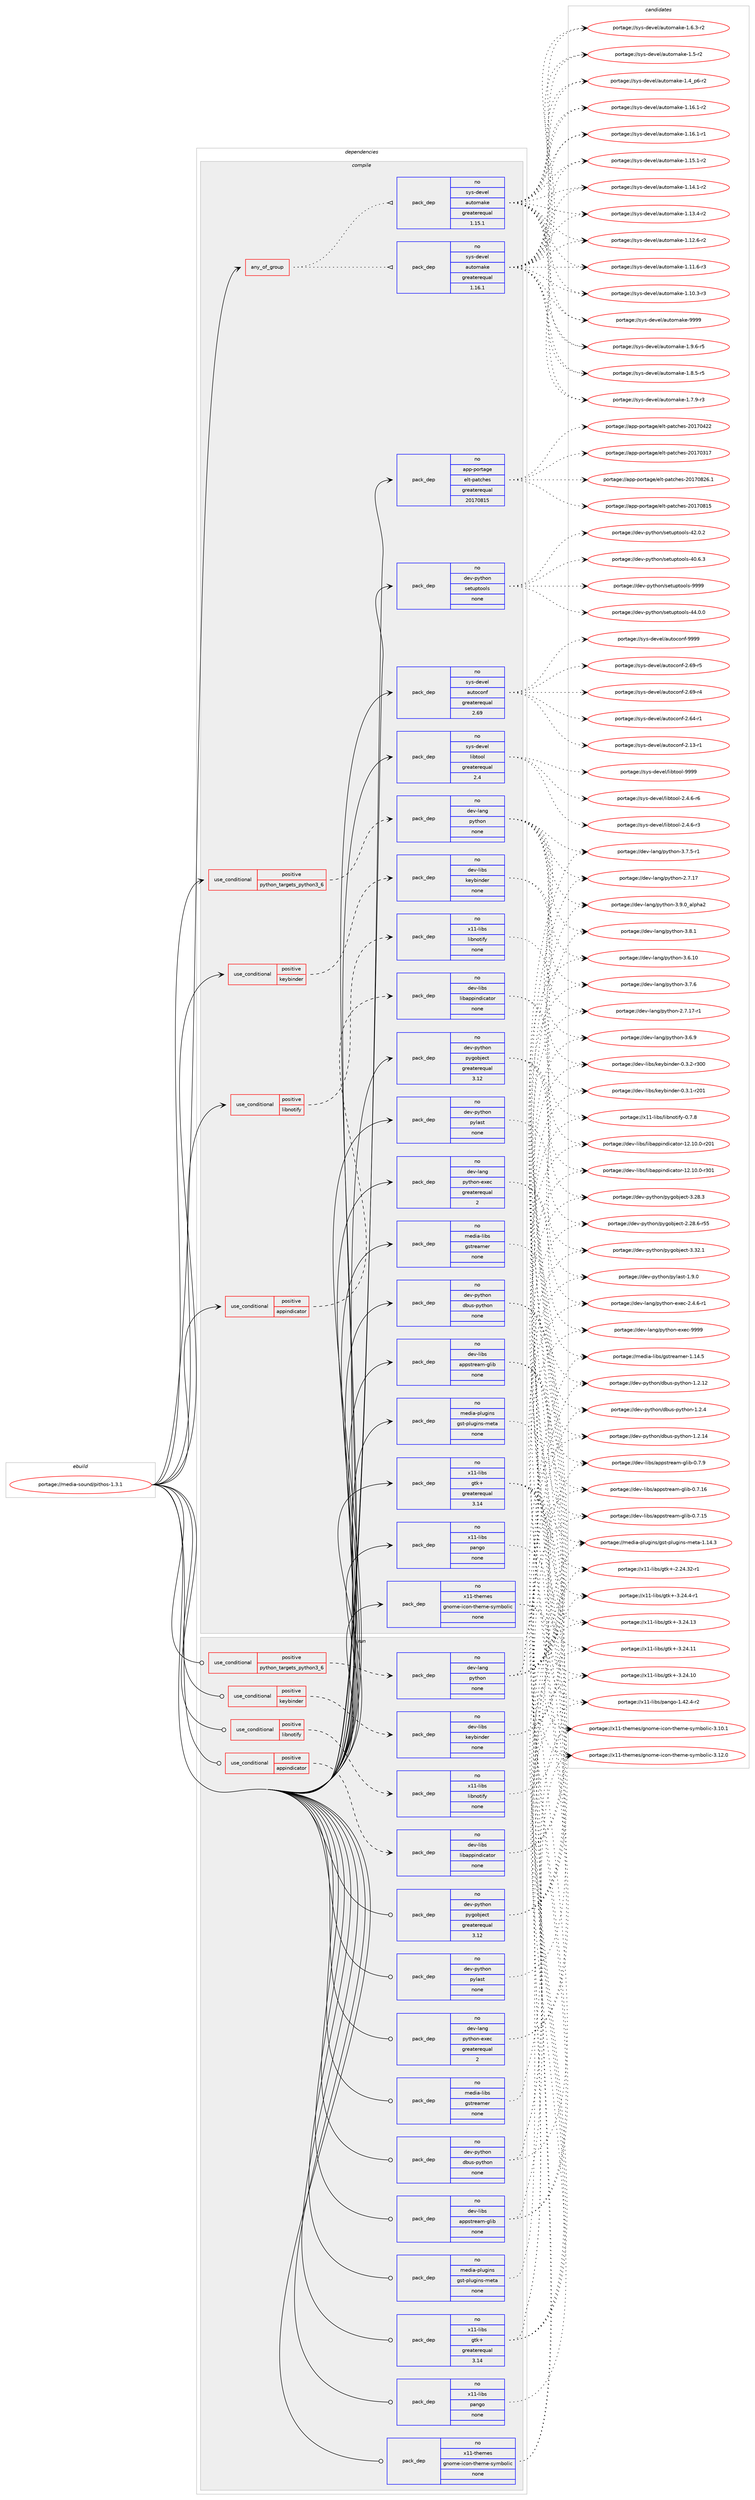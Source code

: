 digraph prolog {

# *************
# Graph options
# *************

newrank=true;
concentrate=true;
compound=true;
graph [rankdir=LR,fontname=Helvetica,fontsize=10,ranksep=1.5];#, ranksep=2.5, nodesep=0.2];
edge  [arrowhead=vee];
node  [fontname=Helvetica,fontsize=10];

# **********
# The ebuild
# **********

subgraph cluster_leftcol {
color=gray;
label=<<i>ebuild</i>>;
id [label="portage://media-sound/pithos-1.3.1", color=red, width=4, href="../media-sound/pithos-1.3.1.svg"];
}

# ****************
# The dependencies
# ****************

subgraph cluster_midcol {
color=gray;
label=<<i>dependencies</i>>;
subgraph cluster_compile {
fillcolor="#eeeeee";
style=filled;
label=<<i>compile</i>>;
subgraph any2759 {
dependency188272 [label=<<TABLE BORDER="0" CELLBORDER="1" CELLSPACING="0" CELLPADDING="4"><TR><TD CELLPADDING="10">any_of_group</TD></TR></TABLE>>, shape=none, color=red];subgraph pack142827 {
dependency188273 [label=<<TABLE BORDER="0" CELLBORDER="1" CELLSPACING="0" CELLPADDING="4" WIDTH="220"><TR><TD ROWSPAN="6" CELLPADDING="30">pack_dep</TD></TR><TR><TD WIDTH="110">no</TD></TR><TR><TD>sys-devel</TD></TR><TR><TD>automake</TD></TR><TR><TD>greaterequal</TD></TR><TR><TD>1.16.1</TD></TR></TABLE>>, shape=none, color=blue];
}
dependency188272:e -> dependency188273:w [weight=20,style="dotted",arrowhead="oinv"];
subgraph pack142828 {
dependency188274 [label=<<TABLE BORDER="0" CELLBORDER="1" CELLSPACING="0" CELLPADDING="4" WIDTH="220"><TR><TD ROWSPAN="6" CELLPADDING="30">pack_dep</TD></TR><TR><TD WIDTH="110">no</TD></TR><TR><TD>sys-devel</TD></TR><TR><TD>automake</TD></TR><TR><TD>greaterequal</TD></TR><TR><TD>1.15.1</TD></TR></TABLE>>, shape=none, color=blue];
}
dependency188272:e -> dependency188274:w [weight=20,style="dotted",arrowhead="oinv"];
}
id:e -> dependency188272:w [weight=20,style="solid",arrowhead="vee"];
subgraph cond42536 {
dependency188275 [label=<<TABLE BORDER="0" CELLBORDER="1" CELLSPACING="0" CELLPADDING="4"><TR><TD ROWSPAN="3" CELLPADDING="10">use_conditional</TD></TR><TR><TD>positive</TD></TR><TR><TD>appindicator</TD></TR></TABLE>>, shape=none, color=red];
subgraph pack142829 {
dependency188276 [label=<<TABLE BORDER="0" CELLBORDER="1" CELLSPACING="0" CELLPADDING="4" WIDTH="220"><TR><TD ROWSPAN="6" CELLPADDING="30">pack_dep</TD></TR><TR><TD WIDTH="110">no</TD></TR><TR><TD>dev-libs</TD></TR><TR><TD>libappindicator</TD></TR><TR><TD>none</TD></TR><TR><TD></TD></TR></TABLE>>, shape=none, color=blue];
}
dependency188275:e -> dependency188276:w [weight=20,style="dashed",arrowhead="vee"];
}
id:e -> dependency188275:w [weight=20,style="solid",arrowhead="vee"];
subgraph cond42537 {
dependency188277 [label=<<TABLE BORDER="0" CELLBORDER="1" CELLSPACING="0" CELLPADDING="4"><TR><TD ROWSPAN="3" CELLPADDING="10">use_conditional</TD></TR><TR><TD>positive</TD></TR><TR><TD>keybinder</TD></TR></TABLE>>, shape=none, color=red];
subgraph pack142830 {
dependency188278 [label=<<TABLE BORDER="0" CELLBORDER="1" CELLSPACING="0" CELLPADDING="4" WIDTH="220"><TR><TD ROWSPAN="6" CELLPADDING="30">pack_dep</TD></TR><TR><TD WIDTH="110">no</TD></TR><TR><TD>dev-libs</TD></TR><TR><TD>keybinder</TD></TR><TR><TD>none</TD></TR><TR><TD></TD></TR></TABLE>>, shape=none, color=blue];
}
dependency188277:e -> dependency188278:w [weight=20,style="dashed",arrowhead="vee"];
}
id:e -> dependency188277:w [weight=20,style="solid",arrowhead="vee"];
subgraph cond42538 {
dependency188279 [label=<<TABLE BORDER="0" CELLBORDER="1" CELLSPACING="0" CELLPADDING="4"><TR><TD ROWSPAN="3" CELLPADDING="10">use_conditional</TD></TR><TR><TD>positive</TD></TR><TR><TD>libnotify</TD></TR></TABLE>>, shape=none, color=red];
subgraph pack142831 {
dependency188280 [label=<<TABLE BORDER="0" CELLBORDER="1" CELLSPACING="0" CELLPADDING="4" WIDTH="220"><TR><TD ROWSPAN="6" CELLPADDING="30">pack_dep</TD></TR><TR><TD WIDTH="110">no</TD></TR><TR><TD>x11-libs</TD></TR><TR><TD>libnotify</TD></TR><TR><TD>none</TD></TR><TR><TD></TD></TR></TABLE>>, shape=none, color=blue];
}
dependency188279:e -> dependency188280:w [weight=20,style="dashed",arrowhead="vee"];
}
id:e -> dependency188279:w [weight=20,style="solid",arrowhead="vee"];
subgraph cond42539 {
dependency188281 [label=<<TABLE BORDER="0" CELLBORDER="1" CELLSPACING="0" CELLPADDING="4"><TR><TD ROWSPAN="3" CELLPADDING="10">use_conditional</TD></TR><TR><TD>positive</TD></TR><TR><TD>python_targets_python3_6</TD></TR></TABLE>>, shape=none, color=red];
subgraph pack142832 {
dependency188282 [label=<<TABLE BORDER="0" CELLBORDER="1" CELLSPACING="0" CELLPADDING="4" WIDTH="220"><TR><TD ROWSPAN="6" CELLPADDING="30">pack_dep</TD></TR><TR><TD WIDTH="110">no</TD></TR><TR><TD>dev-lang</TD></TR><TR><TD>python</TD></TR><TR><TD>none</TD></TR><TR><TD></TD></TR></TABLE>>, shape=none, color=blue];
}
dependency188281:e -> dependency188282:w [weight=20,style="dashed",arrowhead="vee"];
}
id:e -> dependency188281:w [weight=20,style="solid",arrowhead="vee"];
subgraph pack142833 {
dependency188283 [label=<<TABLE BORDER="0" CELLBORDER="1" CELLSPACING="0" CELLPADDING="4" WIDTH="220"><TR><TD ROWSPAN="6" CELLPADDING="30">pack_dep</TD></TR><TR><TD WIDTH="110">no</TD></TR><TR><TD>app-portage</TD></TR><TR><TD>elt-patches</TD></TR><TR><TD>greaterequal</TD></TR><TR><TD>20170815</TD></TR></TABLE>>, shape=none, color=blue];
}
id:e -> dependency188283:w [weight=20,style="solid",arrowhead="vee"];
subgraph pack142834 {
dependency188284 [label=<<TABLE BORDER="0" CELLBORDER="1" CELLSPACING="0" CELLPADDING="4" WIDTH="220"><TR><TD ROWSPAN="6" CELLPADDING="30">pack_dep</TD></TR><TR><TD WIDTH="110">no</TD></TR><TR><TD>dev-lang</TD></TR><TR><TD>python-exec</TD></TR><TR><TD>greaterequal</TD></TR><TR><TD>2</TD></TR></TABLE>>, shape=none, color=blue];
}
id:e -> dependency188284:w [weight=20,style="solid",arrowhead="vee"];
subgraph pack142835 {
dependency188285 [label=<<TABLE BORDER="0" CELLBORDER="1" CELLSPACING="0" CELLPADDING="4" WIDTH="220"><TR><TD ROWSPAN="6" CELLPADDING="30">pack_dep</TD></TR><TR><TD WIDTH="110">no</TD></TR><TR><TD>dev-libs</TD></TR><TR><TD>appstream-glib</TD></TR><TR><TD>none</TD></TR><TR><TD></TD></TR></TABLE>>, shape=none, color=blue];
}
id:e -> dependency188285:w [weight=20,style="solid",arrowhead="vee"];
subgraph pack142836 {
dependency188286 [label=<<TABLE BORDER="0" CELLBORDER="1" CELLSPACING="0" CELLPADDING="4" WIDTH="220"><TR><TD ROWSPAN="6" CELLPADDING="30">pack_dep</TD></TR><TR><TD WIDTH="110">no</TD></TR><TR><TD>dev-python</TD></TR><TR><TD>dbus-python</TD></TR><TR><TD>none</TD></TR><TR><TD></TD></TR></TABLE>>, shape=none, color=blue];
}
id:e -> dependency188286:w [weight=20,style="solid",arrowhead="vee"];
subgraph pack142837 {
dependency188287 [label=<<TABLE BORDER="0" CELLBORDER="1" CELLSPACING="0" CELLPADDING="4" WIDTH="220"><TR><TD ROWSPAN="6" CELLPADDING="30">pack_dep</TD></TR><TR><TD WIDTH="110">no</TD></TR><TR><TD>dev-python</TD></TR><TR><TD>pygobject</TD></TR><TR><TD>greaterequal</TD></TR><TR><TD>3.12</TD></TR></TABLE>>, shape=none, color=blue];
}
id:e -> dependency188287:w [weight=20,style="solid",arrowhead="vee"];
subgraph pack142838 {
dependency188288 [label=<<TABLE BORDER="0" CELLBORDER="1" CELLSPACING="0" CELLPADDING="4" WIDTH="220"><TR><TD ROWSPAN="6" CELLPADDING="30">pack_dep</TD></TR><TR><TD WIDTH="110">no</TD></TR><TR><TD>dev-python</TD></TR><TR><TD>pylast</TD></TR><TR><TD>none</TD></TR><TR><TD></TD></TR></TABLE>>, shape=none, color=blue];
}
id:e -> dependency188288:w [weight=20,style="solid",arrowhead="vee"];
subgraph pack142839 {
dependency188289 [label=<<TABLE BORDER="0" CELLBORDER="1" CELLSPACING="0" CELLPADDING="4" WIDTH="220"><TR><TD ROWSPAN="6" CELLPADDING="30">pack_dep</TD></TR><TR><TD WIDTH="110">no</TD></TR><TR><TD>dev-python</TD></TR><TR><TD>setuptools</TD></TR><TR><TD>none</TD></TR><TR><TD></TD></TR></TABLE>>, shape=none, color=blue];
}
id:e -> dependency188289:w [weight=20,style="solid",arrowhead="vee"];
subgraph pack142840 {
dependency188290 [label=<<TABLE BORDER="0" CELLBORDER="1" CELLSPACING="0" CELLPADDING="4" WIDTH="220"><TR><TD ROWSPAN="6" CELLPADDING="30">pack_dep</TD></TR><TR><TD WIDTH="110">no</TD></TR><TR><TD>media-libs</TD></TR><TR><TD>gstreamer</TD></TR><TR><TD>none</TD></TR><TR><TD></TD></TR></TABLE>>, shape=none, color=blue];
}
id:e -> dependency188290:w [weight=20,style="solid",arrowhead="vee"];
subgraph pack142841 {
dependency188291 [label=<<TABLE BORDER="0" CELLBORDER="1" CELLSPACING="0" CELLPADDING="4" WIDTH="220"><TR><TD ROWSPAN="6" CELLPADDING="30">pack_dep</TD></TR><TR><TD WIDTH="110">no</TD></TR><TR><TD>media-plugins</TD></TR><TR><TD>gst-plugins-meta</TD></TR><TR><TD>none</TD></TR><TR><TD></TD></TR></TABLE>>, shape=none, color=blue];
}
id:e -> dependency188291:w [weight=20,style="solid",arrowhead="vee"];
subgraph pack142842 {
dependency188292 [label=<<TABLE BORDER="0" CELLBORDER="1" CELLSPACING="0" CELLPADDING="4" WIDTH="220"><TR><TD ROWSPAN="6" CELLPADDING="30">pack_dep</TD></TR><TR><TD WIDTH="110">no</TD></TR><TR><TD>sys-devel</TD></TR><TR><TD>autoconf</TD></TR><TR><TD>greaterequal</TD></TR><TR><TD>2.69</TD></TR></TABLE>>, shape=none, color=blue];
}
id:e -> dependency188292:w [weight=20,style="solid",arrowhead="vee"];
subgraph pack142843 {
dependency188293 [label=<<TABLE BORDER="0" CELLBORDER="1" CELLSPACING="0" CELLPADDING="4" WIDTH="220"><TR><TD ROWSPAN="6" CELLPADDING="30">pack_dep</TD></TR><TR><TD WIDTH="110">no</TD></TR><TR><TD>sys-devel</TD></TR><TR><TD>libtool</TD></TR><TR><TD>greaterequal</TD></TR><TR><TD>2.4</TD></TR></TABLE>>, shape=none, color=blue];
}
id:e -> dependency188293:w [weight=20,style="solid",arrowhead="vee"];
subgraph pack142844 {
dependency188294 [label=<<TABLE BORDER="0" CELLBORDER="1" CELLSPACING="0" CELLPADDING="4" WIDTH="220"><TR><TD ROWSPAN="6" CELLPADDING="30">pack_dep</TD></TR><TR><TD WIDTH="110">no</TD></TR><TR><TD>x11-libs</TD></TR><TR><TD>gtk+</TD></TR><TR><TD>greaterequal</TD></TR><TR><TD>3.14</TD></TR></TABLE>>, shape=none, color=blue];
}
id:e -> dependency188294:w [weight=20,style="solid",arrowhead="vee"];
subgraph pack142845 {
dependency188295 [label=<<TABLE BORDER="0" CELLBORDER="1" CELLSPACING="0" CELLPADDING="4" WIDTH="220"><TR><TD ROWSPAN="6" CELLPADDING="30">pack_dep</TD></TR><TR><TD WIDTH="110">no</TD></TR><TR><TD>x11-libs</TD></TR><TR><TD>pango</TD></TR><TR><TD>none</TD></TR><TR><TD></TD></TR></TABLE>>, shape=none, color=blue];
}
id:e -> dependency188295:w [weight=20,style="solid",arrowhead="vee"];
subgraph pack142846 {
dependency188296 [label=<<TABLE BORDER="0" CELLBORDER="1" CELLSPACING="0" CELLPADDING="4" WIDTH="220"><TR><TD ROWSPAN="6" CELLPADDING="30">pack_dep</TD></TR><TR><TD WIDTH="110">no</TD></TR><TR><TD>x11-themes</TD></TR><TR><TD>gnome-icon-theme-symbolic</TD></TR><TR><TD>none</TD></TR><TR><TD></TD></TR></TABLE>>, shape=none, color=blue];
}
id:e -> dependency188296:w [weight=20,style="solid",arrowhead="vee"];
}
subgraph cluster_compileandrun {
fillcolor="#eeeeee";
style=filled;
label=<<i>compile and run</i>>;
}
subgraph cluster_run {
fillcolor="#eeeeee";
style=filled;
label=<<i>run</i>>;
subgraph cond42540 {
dependency188297 [label=<<TABLE BORDER="0" CELLBORDER="1" CELLSPACING="0" CELLPADDING="4"><TR><TD ROWSPAN="3" CELLPADDING="10">use_conditional</TD></TR><TR><TD>positive</TD></TR><TR><TD>appindicator</TD></TR></TABLE>>, shape=none, color=red];
subgraph pack142847 {
dependency188298 [label=<<TABLE BORDER="0" CELLBORDER="1" CELLSPACING="0" CELLPADDING="4" WIDTH="220"><TR><TD ROWSPAN="6" CELLPADDING="30">pack_dep</TD></TR><TR><TD WIDTH="110">no</TD></TR><TR><TD>dev-libs</TD></TR><TR><TD>libappindicator</TD></TR><TR><TD>none</TD></TR><TR><TD></TD></TR></TABLE>>, shape=none, color=blue];
}
dependency188297:e -> dependency188298:w [weight=20,style="dashed",arrowhead="vee"];
}
id:e -> dependency188297:w [weight=20,style="solid",arrowhead="odot"];
subgraph cond42541 {
dependency188299 [label=<<TABLE BORDER="0" CELLBORDER="1" CELLSPACING="0" CELLPADDING="4"><TR><TD ROWSPAN="3" CELLPADDING="10">use_conditional</TD></TR><TR><TD>positive</TD></TR><TR><TD>keybinder</TD></TR></TABLE>>, shape=none, color=red];
subgraph pack142848 {
dependency188300 [label=<<TABLE BORDER="0" CELLBORDER="1" CELLSPACING="0" CELLPADDING="4" WIDTH="220"><TR><TD ROWSPAN="6" CELLPADDING="30">pack_dep</TD></TR><TR><TD WIDTH="110">no</TD></TR><TR><TD>dev-libs</TD></TR><TR><TD>keybinder</TD></TR><TR><TD>none</TD></TR><TR><TD></TD></TR></TABLE>>, shape=none, color=blue];
}
dependency188299:e -> dependency188300:w [weight=20,style="dashed",arrowhead="vee"];
}
id:e -> dependency188299:w [weight=20,style="solid",arrowhead="odot"];
subgraph cond42542 {
dependency188301 [label=<<TABLE BORDER="0" CELLBORDER="1" CELLSPACING="0" CELLPADDING="4"><TR><TD ROWSPAN="3" CELLPADDING="10">use_conditional</TD></TR><TR><TD>positive</TD></TR><TR><TD>libnotify</TD></TR></TABLE>>, shape=none, color=red];
subgraph pack142849 {
dependency188302 [label=<<TABLE BORDER="0" CELLBORDER="1" CELLSPACING="0" CELLPADDING="4" WIDTH="220"><TR><TD ROWSPAN="6" CELLPADDING="30">pack_dep</TD></TR><TR><TD WIDTH="110">no</TD></TR><TR><TD>x11-libs</TD></TR><TR><TD>libnotify</TD></TR><TR><TD>none</TD></TR><TR><TD></TD></TR></TABLE>>, shape=none, color=blue];
}
dependency188301:e -> dependency188302:w [weight=20,style="dashed",arrowhead="vee"];
}
id:e -> dependency188301:w [weight=20,style="solid",arrowhead="odot"];
subgraph cond42543 {
dependency188303 [label=<<TABLE BORDER="0" CELLBORDER="1" CELLSPACING="0" CELLPADDING="4"><TR><TD ROWSPAN="3" CELLPADDING="10">use_conditional</TD></TR><TR><TD>positive</TD></TR><TR><TD>python_targets_python3_6</TD></TR></TABLE>>, shape=none, color=red];
subgraph pack142850 {
dependency188304 [label=<<TABLE BORDER="0" CELLBORDER="1" CELLSPACING="0" CELLPADDING="4" WIDTH="220"><TR><TD ROWSPAN="6" CELLPADDING="30">pack_dep</TD></TR><TR><TD WIDTH="110">no</TD></TR><TR><TD>dev-lang</TD></TR><TR><TD>python</TD></TR><TR><TD>none</TD></TR><TR><TD></TD></TR></TABLE>>, shape=none, color=blue];
}
dependency188303:e -> dependency188304:w [weight=20,style="dashed",arrowhead="vee"];
}
id:e -> dependency188303:w [weight=20,style="solid",arrowhead="odot"];
subgraph pack142851 {
dependency188305 [label=<<TABLE BORDER="0" CELLBORDER="1" CELLSPACING="0" CELLPADDING="4" WIDTH="220"><TR><TD ROWSPAN="6" CELLPADDING="30">pack_dep</TD></TR><TR><TD WIDTH="110">no</TD></TR><TR><TD>dev-lang</TD></TR><TR><TD>python-exec</TD></TR><TR><TD>greaterequal</TD></TR><TR><TD>2</TD></TR></TABLE>>, shape=none, color=blue];
}
id:e -> dependency188305:w [weight=20,style="solid",arrowhead="odot"];
subgraph pack142852 {
dependency188306 [label=<<TABLE BORDER="0" CELLBORDER="1" CELLSPACING="0" CELLPADDING="4" WIDTH="220"><TR><TD ROWSPAN="6" CELLPADDING="30">pack_dep</TD></TR><TR><TD WIDTH="110">no</TD></TR><TR><TD>dev-libs</TD></TR><TR><TD>appstream-glib</TD></TR><TR><TD>none</TD></TR><TR><TD></TD></TR></TABLE>>, shape=none, color=blue];
}
id:e -> dependency188306:w [weight=20,style="solid",arrowhead="odot"];
subgraph pack142853 {
dependency188307 [label=<<TABLE BORDER="0" CELLBORDER="1" CELLSPACING="0" CELLPADDING="4" WIDTH="220"><TR><TD ROWSPAN="6" CELLPADDING="30">pack_dep</TD></TR><TR><TD WIDTH="110">no</TD></TR><TR><TD>dev-python</TD></TR><TR><TD>dbus-python</TD></TR><TR><TD>none</TD></TR><TR><TD></TD></TR></TABLE>>, shape=none, color=blue];
}
id:e -> dependency188307:w [weight=20,style="solid",arrowhead="odot"];
subgraph pack142854 {
dependency188308 [label=<<TABLE BORDER="0" CELLBORDER="1" CELLSPACING="0" CELLPADDING="4" WIDTH="220"><TR><TD ROWSPAN="6" CELLPADDING="30">pack_dep</TD></TR><TR><TD WIDTH="110">no</TD></TR><TR><TD>dev-python</TD></TR><TR><TD>pygobject</TD></TR><TR><TD>greaterequal</TD></TR><TR><TD>3.12</TD></TR></TABLE>>, shape=none, color=blue];
}
id:e -> dependency188308:w [weight=20,style="solid",arrowhead="odot"];
subgraph pack142855 {
dependency188309 [label=<<TABLE BORDER="0" CELLBORDER="1" CELLSPACING="0" CELLPADDING="4" WIDTH="220"><TR><TD ROWSPAN="6" CELLPADDING="30">pack_dep</TD></TR><TR><TD WIDTH="110">no</TD></TR><TR><TD>dev-python</TD></TR><TR><TD>pylast</TD></TR><TR><TD>none</TD></TR><TR><TD></TD></TR></TABLE>>, shape=none, color=blue];
}
id:e -> dependency188309:w [weight=20,style="solid",arrowhead="odot"];
subgraph pack142856 {
dependency188310 [label=<<TABLE BORDER="0" CELLBORDER="1" CELLSPACING="0" CELLPADDING="4" WIDTH="220"><TR><TD ROWSPAN="6" CELLPADDING="30">pack_dep</TD></TR><TR><TD WIDTH="110">no</TD></TR><TR><TD>media-libs</TD></TR><TR><TD>gstreamer</TD></TR><TR><TD>none</TD></TR><TR><TD></TD></TR></TABLE>>, shape=none, color=blue];
}
id:e -> dependency188310:w [weight=20,style="solid",arrowhead="odot"];
subgraph pack142857 {
dependency188311 [label=<<TABLE BORDER="0" CELLBORDER="1" CELLSPACING="0" CELLPADDING="4" WIDTH="220"><TR><TD ROWSPAN="6" CELLPADDING="30">pack_dep</TD></TR><TR><TD WIDTH="110">no</TD></TR><TR><TD>media-plugins</TD></TR><TR><TD>gst-plugins-meta</TD></TR><TR><TD>none</TD></TR><TR><TD></TD></TR></TABLE>>, shape=none, color=blue];
}
id:e -> dependency188311:w [weight=20,style="solid",arrowhead="odot"];
subgraph pack142858 {
dependency188312 [label=<<TABLE BORDER="0" CELLBORDER="1" CELLSPACING="0" CELLPADDING="4" WIDTH="220"><TR><TD ROWSPAN="6" CELLPADDING="30">pack_dep</TD></TR><TR><TD WIDTH="110">no</TD></TR><TR><TD>x11-libs</TD></TR><TR><TD>gtk+</TD></TR><TR><TD>greaterequal</TD></TR><TR><TD>3.14</TD></TR></TABLE>>, shape=none, color=blue];
}
id:e -> dependency188312:w [weight=20,style="solid",arrowhead="odot"];
subgraph pack142859 {
dependency188313 [label=<<TABLE BORDER="0" CELLBORDER="1" CELLSPACING="0" CELLPADDING="4" WIDTH="220"><TR><TD ROWSPAN="6" CELLPADDING="30">pack_dep</TD></TR><TR><TD WIDTH="110">no</TD></TR><TR><TD>x11-libs</TD></TR><TR><TD>pango</TD></TR><TR><TD>none</TD></TR><TR><TD></TD></TR></TABLE>>, shape=none, color=blue];
}
id:e -> dependency188313:w [weight=20,style="solid",arrowhead="odot"];
subgraph pack142860 {
dependency188314 [label=<<TABLE BORDER="0" CELLBORDER="1" CELLSPACING="0" CELLPADDING="4" WIDTH="220"><TR><TD ROWSPAN="6" CELLPADDING="30">pack_dep</TD></TR><TR><TD WIDTH="110">no</TD></TR><TR><TD>x11-themes</TD></TR><TR><TD>gnome-icon-theme-symbolic</TD></TR><TR><TD>none</TD></TR><TR><TD></TD></TR></TABLE>>, shape=none, color=blue];
}
id:e -> dependency188314:w [weight=20,style="solid",arrowhead="odot"];
}
}

# **************
# The candidates
# **************

subgraph cluster_choices {
rank=same;
color=gray;
label=<<i>candidates</i>>;

subgraph choice142827 {
color=black;
nodesep=1;
choice115121115451001011181011084797117116111109971071014557575757 [label="portage://sys-devel/automake-9999", color=red, width=4,href="../sys-devel/automake-9999.svg"];
choice115121115451001011181011084797117116111109971071014549465746544511453 [label="portage://sys-devel/automake-1.9.6-r5", color=red, width=4,href="../sys-devel/automake-1.9.6-r5.svg"];
choice115121115451001011181011084797117116111109971071014549465646534511453 [label="portage://sys-devel/automake-1.8.5-r5", color=red, width=4,href="../sys-devel/automake-1.8.5-r5.svg"];
choice115121115451001011181011084797117116111109971071014549465546574511451 [label="portage://sys-devel/automake-1.7.9-r3", color=red, width=4,href="../sys-devel/automake-1.7.9-r3.svg"];
choice115121115451001011181011084797117116111109971071014549465446514511450 [label="portage://sys-devel/automake-1.6.3-r2", color=red, width=4,href="../sys-devel/automake-1.6.3-r2.svg"];
choice11512111545100101118101108479711711611110997107101454946534511450 [label="portage://sys-devel/automake-1.5-r2", color=red, width=4,href="../sys-devel/automake-1.5-r2.svg"];
choice115121115451001011181011084797117116111109971071014549465295112544511450 [label="portage://sys-devel/automake-1.4_p6-r2", color=red, width=4,href="../sys-devel/automake-1.4_p6-r2.svg"];
choice11512111545100101118101108479711711611110997107101454946495446494511450 [label="portage://sys-devel/automake-1.16.1-r2", color=red, width=4,href="../sys-devel/automake-1.16.1-r2.svg"];
choice11512111545100101118101108479711711611110997107101454946495446494511449 [label="portage://sys-devel/automake-1.16.1-r1", color=red, width=4,href="../sys-devel/automake-1.16.1-r1.svg"];
choice11512111545100101118101108479711711611110997107101454946495346494511450 [label="portage://sys-devel/automake-1.15.1-r2", color=red, width=4,href="../sys-devel/automake-1.15.1-r2.svg"];
choice11512111545100101118101108479711711611110997107101454946495246494511450 [label="portage://sys-devel/automake-1.14.1-r2", color=red, width=4,href="../sys-devel/automake-1.14.1-r2.svg"];
choice11512111545100101118101108479711711611110997107101454946495146524511450 [label="portage://sys-devel/automake-1.13.4-r2", color=red, width=4,href="../sys-devel/automake-1.13.4-r2.svg"];
choice11512111545100101118101108479711711611110997107101454946495046544511450 [label="portage://sys-devel/automake-1.12.6-r2", color=red, width=4,href="../sys-devel/automake-1.12.6-r2.svg"];
choice11512111545100101118101108479711711611110997107101454946494946544511451 [label="portage://sys-devel/automake-1.11.6-r3", color=red, width=4,href="../sys-devel/automake-1.11.6-r3.svg"];
choice11512111545100101118101108479711711611110997107101454946494846514511451 [label="portage://sys-devel/automake-1.10.3-r3", color=red, width=4,href="../sys-devel/automake-1.10.3-r3.svg"];
dependency188273:e -> choice115121115451001011181011084797117116111109971071014557575757:w [style=dotted,weight="100"];
dependency188273:e -> choice115121115451001011181011084797117116111109971071014549465746544511453:w [style=dotted,weight="100"];
dependency188273:e -> choice115121115451001011181011084797117116111109971071014549465646534511453:w [style=dotted,weight="100"];
dependency188273:e -> choice115121115451001011181011084797117116111109971071014549465546574511451:w [style=dotted,weight="100"];
dependency188273:e -> choice115121115451001011181011084797117116111109971071014549465446514511450:w [style=dotted,weight="100"];
dependency188273:e -> choice11512111545100101118101108479711711611110997107101454946534511450:w [style=dotted,weight="100"];
dependency188273:e -> choice115121115451001011181011084797117116111109971071014549465295112544511450:w [style=dotted,weight="100"];
dependency188273:e -> choice11512111545100101118101108479711711611110997107101454946495446494511450:w [style=dotted,weight="100"];
dependency188273:e -> choice11512111545100101118101108479711711611110997107101454946495446494511449:w [style=dotted,weight="100"];
dependency188273:e -> choice11512111545100101118101108479711711611110997107101454946495346494511450:w [style=dotted,weight="100"];
dependency188273:e -> choice11512111545100101118101108479711711611110997107101454946495246494511450:w [style=dotted,weight="100"];
dependency188273:e -> choice11512111545100101118101108479711711611110997107101454946495146524511450:w [style=dotted,weight="100"];
dependency188273:e -> choice11512111545100101118101108479711711611110997107101454946495046544511450:w [style=dotted,weight="100"];
dependency188273:e -> choice11512111545100101118101108479711711611110997107101454946494946544511451:w [style=dotted,weight="100"];
dependency188273:e -> choice11512111545100101118101108479711711611110997107101454946494846514511451:w [style=dotted,weight="100"];
}
subgraph choice142828 {
color=black;
nodesep=1;
choice115121115451001011181011084797117116111109971071014557575757 [label="portage://sys-devel/automake-9999", color=red, width=4,href="../sys-devel/automake-9999.svg"];
choice115121115451001011181011084797117116111109971071014549465746544511453 [label="portage://sys-devel/automake-1.9.6-r5", color=red, width=4,href="../sys-devel/automake-1.9.6-r5.svg"];
choice115121115451001011181011084797117116111109971071014549465646534511453 [label="portage://sys-devel/automake-1.8.5-r5", color=red, width=4,href="../sys-devel/automake-1.8.5-r5.svg"];
choice115121115451001011181011084797117116111109971071014549465546574511451 [label="portage://sys-devel/automake-1.7.9-r3", color=red, width=4,href="../sys-devel/automake-1.7.9-r3.svg"];
choice115121115451001011181011084797117116111109971071014549465446514511450 [label="portage://sys-devel/automake-1.6.3-r2", color=red, width=4,href="../sys-devel/automake-1.6.3-r2.svg"];
choice11512111545100101118101108479711711611110997107101454946534511450 [label="portage://sys-devel/automake-1.5-r2", color=red, width=4,href="../sys-devel/automake-1.5-r2.svg"];
choice115121115451001011181011084797117116111109971071014549465295112544511450 [label="portage://sys-devel/automake-1.4_p6-r2", color=red, width=4,href="../sys-devel/automake-1.4_p6-r2.svg"];
choice11512111545100101118101108479711711611110997107101454946495446494511450 [label="portage://sys-devel/automake-1.16.1-r2", color=red, width=4,href="../sys-devel/automake-1.16.1-r2.svg"];
choice11512111545100101118101108479711711611110997107101454946495446494511449 [label="portage://sys-devel/automake-1.16.1-r1", color=red, width=4,href="../sys-devel/automake-1.16.1-r1.svg"];
choice11512111545100101118101108479711711611110997107101454946495346494511450 [label="portage://sys-devel/automake-1.15.1-r2", color=red, width=4,href="../sys-devel/automake-1.15.1-r2.svg"];
choice11512111545100101118101108479711711611110997107101454946495246494511450 [label="portage://sys-devel/automake-1.14.1-r2", color=red, width=4,href="../sys-devel/automake-1.14.1-r2.svg"];
choice11512111545100101118101108479711711611110997107101454946495146524511450 [label="portage://sys-devel/automake-1.13.4-r2", color=red, width=4,href="../sys-devel/automake-1.13.4-r2.svg"];
choice11512111545100101118101108479711711611110997107101454946495046544511450 [label="portage://sys-devel/automake-1.12.6-r2", color=red, width=4,href="../sys-devel/automake-1.12.6-r2.svg"];
choice11512111545100101118101108479711711611110997107101454946494946544511451 [label="portage://sys-devel/automake-1.11.6-r3", color=red, width=4,href="../sys-devel/automake-1.11.6-r3.svg"];
choice11512111545100101118101108479711711611110997107101454946494846514511451 [label="portage://sys-devel/automake-1.10.3-r3", color=red, width=4,href="../sys-devel/automake-1.10.3-r3.svg"];
dependency188274:e -> choice115121115451001011181011084797117116111109971071014557575757:w [style=dotted,weight="100"];
dependency188274:e -> choice115121115451001011181011084797117116111109971071014549465746544511453:w [style=dotted,weight="100"];
dependency188274:e -> choice115121115451001011181011084797117116111109971071014549465646534511453:w [style=dotted,weight="100"];
dependency188274:e -> choice115121115451001011181011084797117116111109971071014549465546574511451:w [style=dotted,weight="100"];
dependency188274:e -> choice115121115451001011181011084797117116111109971071014549465446514511450:w [style=dotted,weight="100"];
dependency188274:e -> choice11512111545100101118101108479711711611110997107101454946534511450:w [style=dotted,weight="100"];
dependency188274:e -> choice115121115451001011181011084797117116111109971071014549465295112544511450:w [style=dotted,weight="100"];
dependency188274:e -> choice11512111545100101118101108479711711611110997107101454946495446494511450:w [style=dotted,weight="100"];
dependency188274:e -> choice11512111545100101118101108479711711611110997107101454946495446494511449:w [style=dotted,weight="100"];
dependency188274:e -> choice11512111545100101118101108479711711611110997107101454946495346494511450:w [style=dotted,weight="100"];
dependency188274:e -> choice11512111545100101118101108479711711611110997107101454946495246494511450:w [style=dotted,weight="100"];
dependency188274:e -> choice11512111545100101118101108479711711611110997107101454946495146524511450:w [style=dotted,weight="100"];
dependency188274:e -> choice11512111545100101118101108479711711611110997107101454946495046544511450:w [style=dotted,weight="100"];
dependency188274:e -> choice11512111545100101118101108479711711611110997107101454946494946544511451:w [style=dotted,weight="100"];
dependency188274:e -> choice11512111545100101118101108479711711611110997107101454946494846514511451:w [style=dotted,weight="100"];
}
subgraph choice142829 {
color=black;
nodesep=1;
choice10010111845108105981154710810598971121121051101001059997116111114454950464948464845114514849 [label="portage://dev-libs/libappindicator-12.10.0-r301", color=red, width=4,href="../dev-libs/libappindicator-12.10.0-r301.svg"];
choice10010111845108105981154710810598971121121051101001059997116111114454950464948464845114504849 [label="portage://dev-libs/libappindicator-12.10.0-r201", color=red, width=4,href="../dev-libs/libappindicator-12.10.0-r201.svg"];
dependency188276:e -> choice10010111845108105981154710810598971121121051101001059997116111114454950464948464845114514849:w [style=dotted,weight="100"];
dependency188276:e -> choice10010111845108105981154710810598971121121051101001059997116111114454950464948464845114504849:w [style=dotted,weight="100"];
}
subgraph choice142830 {
color=black;
nodesep=1;
choice1001011184510810598115471071011219810511010010111445484651465045114514848 [label="portage://dev-libs/keybinder-0.3.2-r300", color=red, width=4,href="../dev-libs/keybinder-0.3.2-r300.svg"];
choice1001011184510810598115471071011219810511010010111445484651464945114504849 [label="portage://dev-libs/keybinder-0.3.1-r201", color=red, width=4,href="../dev-libs/keybinder-0.3.1-r201.svg"];
dependency188278:e -> choice1001011184510810598115471071011219810511010010111445484651465045114514848:w [style=dotted,weight="100"];
dependency188278:e -> choice1001011184510810598115471071011219810511010010111445484651464945114504849:w [style=dotted,weight="100"];
}
subgraph choice142831 {
color=black;
nodesep=1;
choice120494945108105981154710810598110111116105102121454846554656 [label="portage://x11-libs/libnotify-0.7.8", color=red, width=4,href="../x11-libs/libnotify-0.7.8.svg"];
dependency188280:e -> choice120494945108105981154710810598110111116105102121454846554656:w [style=dotted,weight="100"];
}
subgraph choice142832 {
color=black;
nodesep=1;
choice10010111845108971101034711212111610411111045514657464895971081121049750 [label="portage://dev-lang/python-3.9.0_alpha2", color=red, width=4,href="../dev-lang/python-3.9.0_alpha2.svg"];
choice100101118451089711010347112121116104111110455146564649 [label="portage://dev-lang/python-3.8.1", color=red, width=4,href="../dev-lang/python-3.8.1.svg"];
choice100101118451089711010347112121116104111110455146554654 [label="portage://dev-lang/python-3.7.6", color=red, width=4,href="../dev-lang/python-3.7.6.svg"];
choice1001011184510897110103471121211161041111104551465546534511449 [label="portage://dev-lang/python-3.7.5-r1", color=red, width=4,href="../dev-lang/python-3.7.5-r1.svg"];
choice100101118451089711010347112121116104111110455146544657 [label="portage://dev-lang/python-3.6.9", color=red, width=4,href="../dev-lang/python-3.6.9.svg"];
choice10010111845108971101034711212111610411111045514654464948 [label="portage://dev-lang/python-3.6.10", color=red, width=4,href="../dev-lang/python-3.6.10.svg"];
choice100101118451089711010347112121116104111110455046554649554511449 [label="portage://dev-lang/python-2.7.17-r1", color=red, width=4,href="../dev-lang/python-2.7.17-r1.svg"];
choice10010111845108971101034711212111610411111045504655464955 [label="portage://dev-lang/python-2.7.17", color=red, width=4,href="../dev-lang/python-2.7.17.svg"];
dependency188282:e -> choice10010111845108971101034711212111610411111045514657464895971081121049750:w [style=dotted,weight="100"];
dependency188282:e -> choice100101118451089711010347112121116104111110455146564649:w [style=dotted,weight="100"];
dependency188282:e -> choice100101118451089711010347112121116104111110455146554654:w [style=dotted,weight="100"];
dependency188282:e -> choice1001011184510897110103471121211161041111104551465546534511449:w [style=dotted,weight="100"];
dependency188282:e -> choice100101118451089711010347112121116104111110455146544657:w [style=dotted,weight="100"];
dependency188282:e -> choice10010111845108971101034711212111610411111045514654464948:w [style=dotted,weight="100"];
dependency188282:e -> choice100101118451089711010347112121116104111110455046554649554511449:w [style=dotted,weight="100"];
dependency188282:e -> choice10010111845108971101034711212111610411111045504655464955:w [style=dotted,weight="100"];
}
subgraph choice142833 {
color=black;
nodesep=1;
choice971121124511211111411697103101471011081164511297116991041011154550484955485650544649 [label="portage://app-portage/elt-patches-20170826.1", color=red, width=4,href="../app-portage/elt-patches-20170826.1.svg"];
choice97112112451121111141169710310147101108116451129711699104101115455048495548564953 [label="portage://app-portage/elt-patches-20170815", color=red, width=4,href="../app-portage/elt-patches-20170815.svg"];
choice97112112451121111141169710310147101108116451129711699104101115455048495548525050 [label="portage://app-portage/elt-patches-20170422", color=red, width=4,href="../app-portage/elt-patches-20170422.svg"];
choice97112112451121111141169710310147101108116451129711699104101115455048495548514955 [label="portage://app-portage/elt-patches-20170317", color=red, width=4,href="../app-portage/elt-patches-20170317.svg"];
dependency188283:e -> choice971121124511211111411697103101471011081164511297116991041011154550484955485650544649:w [style=dotted,weight="100"];
dependency188283:e -> choice97112112451121111141169710310147101108116451129711699104101115455048495548564953:w [style=dotted,weight="100"];
dependency188283:e -> choice97112112451121111141169710310147101108116451129711699104101115455048495548525050:w [style=dotted,weight="100"];
dependency188283:e -> choice97112112451121111141169710310147101108116451129711699104101115455048495548514955:w [style=dotted,weight="100"];
}
subgraph choice142834 {
color=black;
nodesep=1;
choice10010111845108971101034711212111610411111045101120101994557575757 [label="portage://dev-lang/python-exec-9999", color=red, width=4,href="../dev-lang/python-exec-9999.svg"];
choice10010111845108971101034711212111610411111045101120101994550465246544511449 [label="portage://dev-lang/python-exec-2.4.6-r1", color=red, width=4,href="../dev-lang/python-exec-2.4.6-r1.svg"];
dependency188284:e -> choice10010111845108971101034711212111610411111045101120101994557575757:w [style=dotted,weight="100"];
dependency188284:e -> choice10010111845108971101034711212111610411111045101120101994550465246544511449:w [style=dotted,weight="100"];
}
subgraph choice142835 {
color=black;
nodesep=1;
choice10010111845108105981154797112112115116114101971094510310810598454846554657 [label="portage://dev-libs/appstream-glib-0.7.9", color=red, width=4,href="../dev-libs/appstream-glib-0.7.9.svg"];
choice1001011184510810598115479711211211511611410197109451031081059845484655464954 [label="portage://dev-libs/appstream-glib-0.7.16", color=red, width=4,href="../dev-libs/appstream-glib-0.7.16.svg"];
choice1001011184510810598115479711211211511611410197109451031081059845484655464953 [label="portage://dev-libs/appstream-glib-0.7.15", color=red, width=4,href="../dev-libs/appstream-glib-0.7.15.svg"];
dependency188285:e -> choice10010111845108105981154797112112115116114101971094510310810598454846554657:w [style=dotted,weight="100"];
dependency188285:e -> choice1001011184510810598115479711211211511611410197109451031081059845484655464954:w [style=dotted,weight="100"];
dependency188285:e -> choice1001011184510810598115479711211211511611410197109451031081059845484655464953:w [style=dotted,weight="100"];
}
subgraph choice142836 {
color=black;
nodesep=1;
choice10010111845112121116104111110471009811711545112121116104111110454946504652 [label="portage://dev-python/dbus-python-1.2.4", color=red, width=4,href="../dev-python/dbus-python-1.2.4.svg"];
choice1001011184511212111610411111047100981171154511212111610411111045494650464952 [label="portage://dev-python/dbus-python-1.2.14", color=red, width=4,href="../dev-python/dbus-python-1.2.14.svg"];
choice1001011184511212111610411111047100981171154511212111610411111045494650464950 [label="portage://dev-python/dbus-python-1.2.12", color=red, width=4,href="../dev-python/dbus-python-1.2.12.svg"];
dependency188286:e -> choice10010111845112121116104111110471009811711545112121116104111110454946504652:w [style=dotted,weight="100"];
dependency188286:e -> choice1001011184511212111610411111047100981171154511212111610411111045494650464952:w [style=dotted,weight="100"];
dependency188286:e -> choice1001011184511212111610411111047100981171154511212111610411111045494650464950:w [style=dotted,weight="100"];
}
subgraph choice142837 {
color=black;
nodesep=1;
choice1001011184511212111610411111047112121103111981061019911645514651504649 [label="portage://dev-python/pygobject-3.32.1", color=red, width=4,href="../dev-python/pygobject-3.32.1.svg"];
choice1001011184511212111610411111047112121103111981061019911645514650564651 [label="portage://dev-python/pygobject-3.28.3", color=red, width=4,href="../dev-python/pygobject-3.28.3.svg"];
choice1001011184511212111610411111047112121103111981061019911645504650564654451145353 [label="portage://dev-python/pygobject-2.28.6-r55", color=red, width=4,href="../dev-python/pygobject-2.28.6-r55.svg"];
dependency188287:e -> choice1001011184511212111610411111047112121103111981061019911645514651504649:w [style=dotted,weight="100"];
dependency188287:e -> choice1001011184511212111610411111047112121103111981061019911645514650564651:w [style=dotted,weight="100"];
dependency188287:e -> choice1001011184511212111610411111047112121103111981061019911645504650564654451145353:w [style=dotted,weight="100"];
}
subgraph choice142838 {
color=black;
nodesep=1;
choice100101118451121211161041111104711212110897115116454946574648 [label="portage://dev-python/pylast-1.9.0", color=red, width=4,href="../dev-python/pylast-1.9.0.svg"];
dependency188288:e -> choice100101118451121211161041111104711212110897115116454946574648:w [style=dotted,weight="100"];
}
subgraph choice142839 {
color=black;
nodesep=1;
choice10010111845112121116104111110471151011161171121161111111081154557575757 [label="portage://dev-python/setuptools-9999", color=red, width=4,href="../dev-python/setuptools-9999.svg"];
choice100101118451121211161041111104711510111611711211611111110811545525246484648 [label="portage://dev-python/setuptools-44.0.0", color=red, width=4,href="../dev-python/setuptools-44.0.0.svg"];
choice100101118451121211161041111104711510111611711211611111110811545525046484650 [label="portage://dev-python/setuptools-42.0.2", color=red, width=4,href="../dev-python/setuptools-42.0.2.svg"];
choice100101118451121211161041111104711510111611711211611111110811545524846544651 [label="portage://dev-python/setuptools-40.6.3", color=red, width=4,href="../dev-python/setuptools-40.6.3.svg"];
dependency188289:e -> choice10010111845112121116104111110471151011161171121161111111081154557575757:w [style=dotted,weight="100"];
dependency188289:e -> choice100101118451121211161041111104711510111611711211611111110811545525246484648:w [style=dotted,weight="100"];
dependency188289:e -> choice100101118451121211161041111104711510111611711211611111110811545525046484650:w [style=dotted,weight="100"];
dependency188289:e -> choice100101118451121211161041111104711510111611711211611111110811545524846544651:w [style=dotted,weight="100"];
}
subgraph choice142840 {
color=black;
nodesep=1;
choice109101100105974510810598115471031151161141019710910111445494649524653 [label="portage://media-libs/gstreamer-1.14.5", color=red, width=4,href="../media-libs/gstreamer-1.14.5.svg"];
dependency188290:e -> choice109101100105974510810598115471031151161141019710910111445494649524653:w [style=dotted,weight="100"];
}
subgraph choice142841 {
color=black;
nodesep=1;
choice10910110010597451121081171031051101154710311511645112108117103105110115451091011169745494649524651 [label="portage://media-plugins/gst-plugins-meta-1.14.3", color=red, width=4,href="../media-plugins/gst-plugins-meta-1.14.3.svg"];
dependency188291:e -> choice10910110010597451121081171031051101154710311511645112108117103105110115451091011169745494649524651:w [style=dotted,weight="100"];
}
subgraph choice142842 {
color=black;
nodesep=1;
choice115121115451001011181011084797117116111991111101024557575757 [label="portage://sys-devel/autoconf-9999", color=red, width=4,href="../sys-devel/autoconf-9999.svg"];
choice1151211154510010111810110847971171161119911111010245504654574511453 [label="portage://sys-devel/autoconf-2.69-r5", color=red, width=4,href="../sys-devel/autoconf-2.69-r5.svg"];
choice1151211154510010111810110847971171161119911111010245504654574511452 [label="portage://sys-devel/autoconf-2.69-r4", color=red, width=4,href="../sys-devel/autoconf-2.69-r4.svg"];
choice1151211154510010111810110847971171161119911111010245504654524511449 [label="portage://sys-devel/autoconf-2.64-r1", color=red, width=4,href="../sys-devel/autoconf-2.64-r1.svg"];
choice1151211154510010111810110847971171161119911111010245504649514511449 [label="portage://sys-devel/autoconf-2.13-r1", color=red, width=4,href="../sys-devel/autoconf-2.13-r1.svg"];
dependency188292:e -> choice115121115451001011181011084797117116111991111101024557575757:w [style=dotted,weight="100"];
dependency188292:e -> choice1151211154510010111810110847971171161119911111010245504654574511453:w [style=dotted,weight="100"];
dependency188292:e -> choice1151211154510010111810110847971171161119911111010245504654574511452:w [style=dotted,weight="100"];
dependency188292:e -> choice1151211154510010111810110847971171161119911111010245504654524511449:w [style=dotted,weight="100"];
dependency188292:e -> choice1151211154510010111810110847971171161119911111010245504649514511449:w [style=dotted,weight="100"];
}
subgraph choice142843 {
color=black;
nodesep=1;
choice1151211154510010111810110847108105981161111111084557575757 [label="portage://sys-devel/libtool-9999", color=red, width=4,href="../sys-devel/libtool-9999.svg"];
choice1151211154510010111810110847108105981161111111084550465246544511454 [label="portage://sys-devel/libtool-2.4.6-r6", color=red, width=4,href="../sys-devel/libtool-2.4.6-r6.svg"];
choice1151211154510010111810110847108105981161111111084550465246544511451 [label="portage://sys-devel/libtool-2.4.6-r3", color=red, width=4,href="../sys-devel/libtool-2.4.6-r3.svg"];
dependency188293:e -> choice1151211154510010111810110847108105981161111111084557575757:w [style=dotted,weight="100"];
dependency188293:e -> choice1151211154510010111810110847108105981161111111084550465246544511454:w [style=dotted,weight="100"];
dependency188293:e -> choice1151211154510010111810110847108105981161111111084550465246544511451:w [style=dotted,weight="100"];
}
subgraph choice142844 {
color=black;
nodesep=1;
choice120494945108105981154710311610743455146505246524511449 [label="portage://x11-libs/gtk+-3.24.4-r1", color=red, width=4,href="../x11-libs/gtk+-3.24.4-r1.svg"];
choice1204949451081059811547103116107434551465052464951 [label="portage://x11-libs/gtk+-3.24.13", color=red, width=4,href="../x11-libs/gtk+-3.24.13.svg"];
choice1204949451081059811547103116107434551465052464949 [label="portage://x11-libs/gtk+-3.24.11", color=red, width=4,href="../x11-libs/gtk+-3.24.11.svg"];
choice1204949451081059811547103116107434551465052464948 [label="portage://x11-libs/gtk+-3.24.10", color=red, width=4,href="../x11-libs/gtk+-3.24.10.svg"];
choice12049494510810598115471031161074345504650524651504511449 [label="portage://x11-libs/gtk+-2.24.32-r1", color=red, width=4,href="../x11-libs/gtk+-2.24.32-r1.svg"];
dependency188294:e -> choice120494945108105981154710311610743455146505246524511449:w [style=dotted,weight="100"];
dependency188294:e -> choice1204949451081059811547103116107434551465052464951:w [style=dotted,weight="100"];
dependency188294:e -> choice1204949451081059811547103116107434551465052464949:w [style=dotted,weight="100"];
dependency188294:e -> choice1204949451081059811547103116107434551465052464948:w [style=dotted,weight="100"];
dependency188294:e -> choice12049494510810598115471031161074345504650524651504511449:w [style=dotted,weight="100"];
}
subgraph choice142845 {
color=black;
nodesep=1;
choice120494945108105981154711297110103111454946525046524511450 [label="portage://x11-libs/pango-1.42.4-r2", color=red, width=4,href="../x11-libs/pango-1.42.4-r2.svg"];
dependency188295:e -> choice120494945108105981154711297110103111454946525046524511450:w [style=dotted,weight="100"];
}
subgraph choice142846 {
color=black;
nodesep=1;
choice1204949451161041011091011154710311011110910145105991111104511610410110910145115121109981111081059945514649504648 [label="portage://x11-themes/gnome-icon-theme-symbolic-3.12.0", color=red, width=4,href="../x11-themes/gnome-icon-theme-symbolic-3.12.0.svg"];
choice1204949451161041011091011154710311011110910145105991111104511610410110910145115121109981111081059945514649484649 [label="portage://x11-themes/gnome-icon-theme-symbolic-3.10.1", color=red, width=4,href="../x11-themes/gnome-icon-theme-symbolic-3.10.1.svg"];
dependency188296:e -> choice1204949451161041011091011154710311011110910145105991111104511610410110910145115121109981111081059945514649504648:w [style=dotted,weight="100"];
dependency188296:e -> choice1204949451161041011091011154710311011110910145105991111104511610410110910145115121109981111081059945514649484649:w [style=dotted,weight="100"];
}
subgraph choice142847 {
color=black;
nodesep=1;
choice10010111845108105981154710810598971121121051101001059997116111114454950464948464845114514849 [label="portage://dev-libs/libappindicator-12.10.0-r301", color=red, width=4,href="../dev-libs/libappindicator-12.10.0-r301.svg"];
choice10010111845108105981154710810598971121121051101001059997116111114454950464948464845114504849 [label="portage://dev-libs/libappindicator-12.10.0-r201", color=red, width=4,href="../dev-libs/libappindicator-12.10.0-r201.svg"];
dependency188298:e -> choice10010111845108105981154710810598971121121051101001059997116111114454950464948464845114514849:w [style=dotted,weight="100"];
dependency188298:e -> choice10010111845108105981154710810598971121121051101001059997116111114454950464948464845114504849:w [style=dotted,weight="100"];
}
subgraph choice142848 {
color=black;
nodesep=1;
choice1001011184510810598115471071011219810511010010111445484651465045114514848 [label="portage://dev-libs/keybinder-0.3.2-r300", color=red, width=4,href="../dev-libs/keybinder-0.3.2-r300.svg"];
choice1001011184510810598115471071011219810511010010111445484651464945114504849 [label="portage://dev-libs/keybinder-0.3.1-r201", color=red, width=4,href="../dev-libs/keybinder-0.3.1-r201.svg"];
dependency188300:e -> choice1001011184510810598115471071011219810511010010111445484651465045114514848:w [style=dotted,weight="100"];
dependency188300:e -> choice1001011184510810598115471071011219810511010010111445484651464945114504849:w [style=dotted,weight="100"];
}
subgraph choice142849 {
color=black;
nodesep=1;
choice120494945108105981154710810598110111116105102121454846554656 [label="portage://x11-libs/libnotify-0.7.8", color=red, width=4,href="../x11-libs/libnotify-0.7.8.svg"];
dependency188302:e -> choice120494945108105981154710810598110111116105102121454846554656:w [style=dotted,weight="100"];
}
subgraph choice142850 {
color=black;
nodesep=1;
choice10010111845108971101034711212111610411111045514657464895971081121049750 [label="portage://dev-lang/python-3.9.0_alpha2", color=red, width=4,href="../dev-lang/python-3.9.0_alpha2.svg"];
choice100101118451089711010347112121116104111110455146564649 [label="portage://dev-lang/python-3.8.1", color=red, width=4,href="../dev-lang/python-3.8.1.svg"];
choice100101118451089711010347112121116104111110455146554654 [label="portage://dev-lang/python-3.7.6", color=red, width=4,href="../dev-lang/python-3.7.6.svg"];
choice1001011184510897110103471121211161041111104551465546534511449 [label="portage://dev-lang/python-3.7.5-r1", color=red, width=4,href="../dev-lang/python-3.7.5-r1.svg"];
choice100101118451089711010347112121116104111110455146544657 [label="portage://dev-lang/python-3.6.9", color=red, width=4,href="../dev-lang/python-3.6.9.svg"];
choice10010111845108971101034711212111610411111045514654464948 [label="portage://dev-lang/python-3.6.10", color=red, width=4,href="../dev-lang/python-3.6.10.svg"];
choice100101118451089711010347112121116104111110455046554649554511449 [label="portage://dev-lang/python-2.7.17-r1", color=red, width=4,href="../dev-lang/python-2.7.17-r1.svg"];
choice10010111845108971101034711212111610411111045504655464955 [label="portage://dev-lang/python-2.7.17", color=red, width=4,href="../dev-lang/python-2.7.17.svg"];
dependency188304:e -> choice10010111845108971101034711212111610411111045514657464895971081121049750:w [style=dotted,weight="100"];
dependency188304:e -> choice100101118451089711010347112121116104111110455146564649:w [style=dotted,weight="100"];
dependency188304:e -> choice100101118451089711010347112121116104111110455146554654:w [style=dotted,weight="100"];
dependency188304:e -> choice1001011184510897110103471121211161041111104551465546534511449:w [style=dotted,weight="100"];
dependency188304:e -> choice100101118451089711010347112121116104111110455146544657:w [style=dotted,weight="100"];
dependency188304:e -> choice10010111845108971101034711212111610411111045514654464948:w [style=dotted,weight="100"];
dependency188304:e -> choice100101118451089711010347112121116104111110455046554649554511449:w [style=dotted,weight="100"];
dependency188304:e -> choice10010111845108971101034711212111610411111045504655464955:w [style=dotted,weight="100"];
}
subgraph choice142851 {
color=black;
nodesep=1;
choice10010111845108971101034711212111610411111045101120101994557575757 [label="portage://dev-lang/python-exec-9999", color=red, width=4,href="../dev-lang/python-exec-9999.svg"];
choice10010111845108971101034711212111610411111045101120101994550465246544511449 [label="portage://dev-lang/python-exec-2.4.6-r1", color=red, width=4,href="../dev-lang/python-exec-2.4.6-r1.svg"];
dependency188305:e -> choice10010111845108971101034711212111610411111045101120101994557575757:w [style=dotted,weight="100"];
dependency188305:e -> choice10010111845108971101034711212111610411111045101120101994550465246544511449:w [style=dotted,weight="100"];
}
subgraph choice142852 {
color=black;
nodesep=1;
choice10010111845108105981154797112112115116114101971094510310810598454846554657 [label="portage://dev-libs/appstream-glib-0.7.9", color=red, width=4,href="../dev-libs/appstream-glib-0.7.9.svg"];
choice1001011184510810598115479711211211511611410197109451031081059845484655464954 [label="portage://dev-libs/appstream-glib-0.7.16", color=red, width=4,href="../dev-libs/appstream-glib-0.7.16.svg"];
choice1001011184510810598115479711211211511611410197109451031081059845484655464953 [label="portage://dev-libs/appstream-glib-0.7.15", color=red, width=4,href="../dev-libs/appstream-glib-0.7.15.svg"];
dependency188306:e -> choice10010111845108105981154797112112115116114101971094510310810598454846554657:w [style=dotted,weight="100"];
dependency188306:e -> choice1001011184510810598115479711211211511611410197109451031081059845484655464954:w [style=dotted,weight="100"];
dependency188306:e -> choice1001011184510810598115479711211211511611410197109451031081059845484655464953:w [style=dotted,weight="100"];
}
subgraph choice142853 {
color=black;
nodesep=1;
choice10010111845112121116104111110471009811711545112121116104111110454946504652 [label="portage://dev-python/dbus-python-1.2.4", color=red, width=4,href="../dev-python/dbus-python-1.2.4.svg"];
choice1001011184511212111610411111047100981171154511212111610411111045494650464952 [label="portage://dev-python/dbus-python-1.2.14", color=red, width=4,href="../dev-python/dbus-python-1.2.14.svg"];
choice1001011184511212111610411111047100981171154511212111610411111045494650464950 [label="portage://dev-python/dbus-python-1.2.12", color=red, width=4,href="../dev-python/dbus-python-1.2.12.svg"];
dependency188307:e -> choice10010111845112121116104111110471009811711545112121116104111110454946504652:w [style=dotted,weight="100"];
dependency188307:e -> choice1001011184511212111610411111047100981171154511212111610411111045494650464952:w [style=dotted,weight="100"];
dependency188307:e -> choice1001011184511212111610411111047100981171154511212111610411111045494650464950:w [style=dotted,weight="100"];
}
subgraph choice142854 {
color=black;
nodesep=1;
choice1001011184511212111610411111047112121103111981061019911645514651504649 [label="portage://dev-python/pygobject-3.32.1", color=red, width=4,href="../dev-python/pygobject-3.32.1.svg"];
choice1001011184511212111610411111047112121103111981061019911645514650564651 [label="portage://dev-python/pygobject-3.28.3", color=red, width=4,href="../dev-python/pygobject-3.28.3.svg"];
choice1001011184511212111610411111047112121103111981061019911645504650564654451145353 [label="portage://dev-python/pygobject-2.28.6-r55", color=red, width=4,href="../dev-python/pygobject-2.28.6-r55.svg"];
dependency188308:e -> choice1001011184511212111610411111047112121103111981061019911645514651504649:w [style=dotted,weight="100"];
dependency188308:e -> choice1001011184511212111610411111047112121103111981061019911645514650564651:w [style=dotted,weight="100"];
dependency188308:e -> choice1001011184511212111610411111047112121103111981061019911645504650564654451145353:w [style=dotted,weight="100"];
}
subgraph choice142855 {
color=black;
nodesep=1;
choice100101118451121211161041111104711212110897115116454946574648 [label="portage://dev-python/pylast-1.9.0", color=red, width=4,href="../dev-python/pylast-1.9.0.svg"];
dependency188309:e -> choice100101118451121211161041111104711212110897115116454946574648:w [style=dotted,weight="100"];
}
subgraph choice142856 {
color=black;
nodesep=1;
choice109101100105974510810598115471031151161141019710910111445494649524653 [label="portage://media-libs/gstreamer-1.14.5", color=red, width=4,href="../media-libs/gstreamer-1.14.5.svg"];
dependency188310:e -> choice109101100105974510810598115471031151161141019710910111445494649524653:w [style=dotted,weight="100"];
}
subgraph choice142857 {
color=black;
nodesep=1;
choice10910110010597451121081171031051101154710311511645112108117103105110115451091011169745494649524651 [label="portage://media-plugins/gst-plugins-meta-1.14.3", color=red, width=4,href="../media-plugins/gst-plugins-meta-1.14.3.svg"];
dependency188311:e -> choice10910110010597451121081171031051101154710311511645112108117103105110115451091011169745494649524651:w [style=dotted,weight="100"];
}
subgraph choice142858 {
color=black;
nodesep=1;
choice120494945108105981154710311610743455146505246524511449 [label="portage://x11-libs/gtk+-3.24.4-r1", color=red, width=4,href="../x11-libs/gtk+-3.24.4-r1.svg"];
choice1204949451081059811547103116107434551465052464951 [label="portage://x11-libs/gtk+-3.24.13", color=red, width=4,href="../x11-libs/gtk+-3.24.13.svg"];
choice1204949451081059811547103116107434551465052464949 [label="portage://x11-libs/gtk+-3.24.11", color=red, width=4,href="../x11-libs/gtk+-3.24.11.svg"];
choice1204949451081059811547103116107434551465052464948 [label="portage://x11-libs/gtk+-3.24.10", color=red, width=4,href="../x11-libs/gtk+-3.24.10.svg"];
choice12049494510810598115471031161074345504650524651504511449 [label="portage://x11-libs/gtk+-2.24.32-r1", color=red, width=4,href="../x11-libs/gtk+-2.24.32-r1.svg"];
dependency188312:e -> choice120494945108105981154710311610743455146505246524511449:w [style=dotted,weight="100"];
dependency188312:e -> choice1204949451081059811547103116107434551465052464951:w [style=dotted,weight="100"];
dependency188312:e -> choice1204949451081059811547103116107434551465052464949:w [style=dotted,weight="100"];
dependency188312:e -> choice1204949451081059811547103116107434551465052464948:w [style=dotted,weight="100"];
dependency188312:e -> choice12049494510810598115471031161074345504650524651504511449:w [style=dotted,weight="100"];
}
subgraph choice142859 {
color=black;
nodesep=1;
choice120494945108105981154711297110103111454946525046524511450 [label="portage://x11-libs/pango-1.42.4-r2", color=red, width=4,href="../x11-libs/pango-1.42.4-r2.svg"];
dependency188313:e -> choice120494945108105981154711297110103111454946525046524511450:w [style=dotted,weight="100"];
}
subgraph choice142860 {
color=black;
nodesep=1;
choice1204949451161041011091011154710311011110910145105991111104511610410110910145115121109981111081059945514649504648 [label="portage://x11-themes/gnome-icon-theme-symbolic-3.12.0", color=red, width=4,href="../x11-themes/gnome-icon-theme-symbolic-3.12.0.svg"];
choice1204949451161041011091011154710311011110910145105991111104511610410110910145115121109981111081059945514649484649 [label="portage://x11-themes/gnome-icon-theme-symbolic-3.10.1", color=red, width=4,href="../x11-themes/gnome-icon-theme-symbolic-3.10.1.svg"];
dependency188314:e -> choice1204949451161041011091011154710311011110910145105991111104511610410110910145115121109981111081059945514649504648:w [style=dotted,weight="100"];
dependency188314:e -> choice1204949451161041011091011154710311011110910145105991111104511610410110910145115121109981111081059945514649484649:w [style=dotted,weight="100"];
}
}

}
